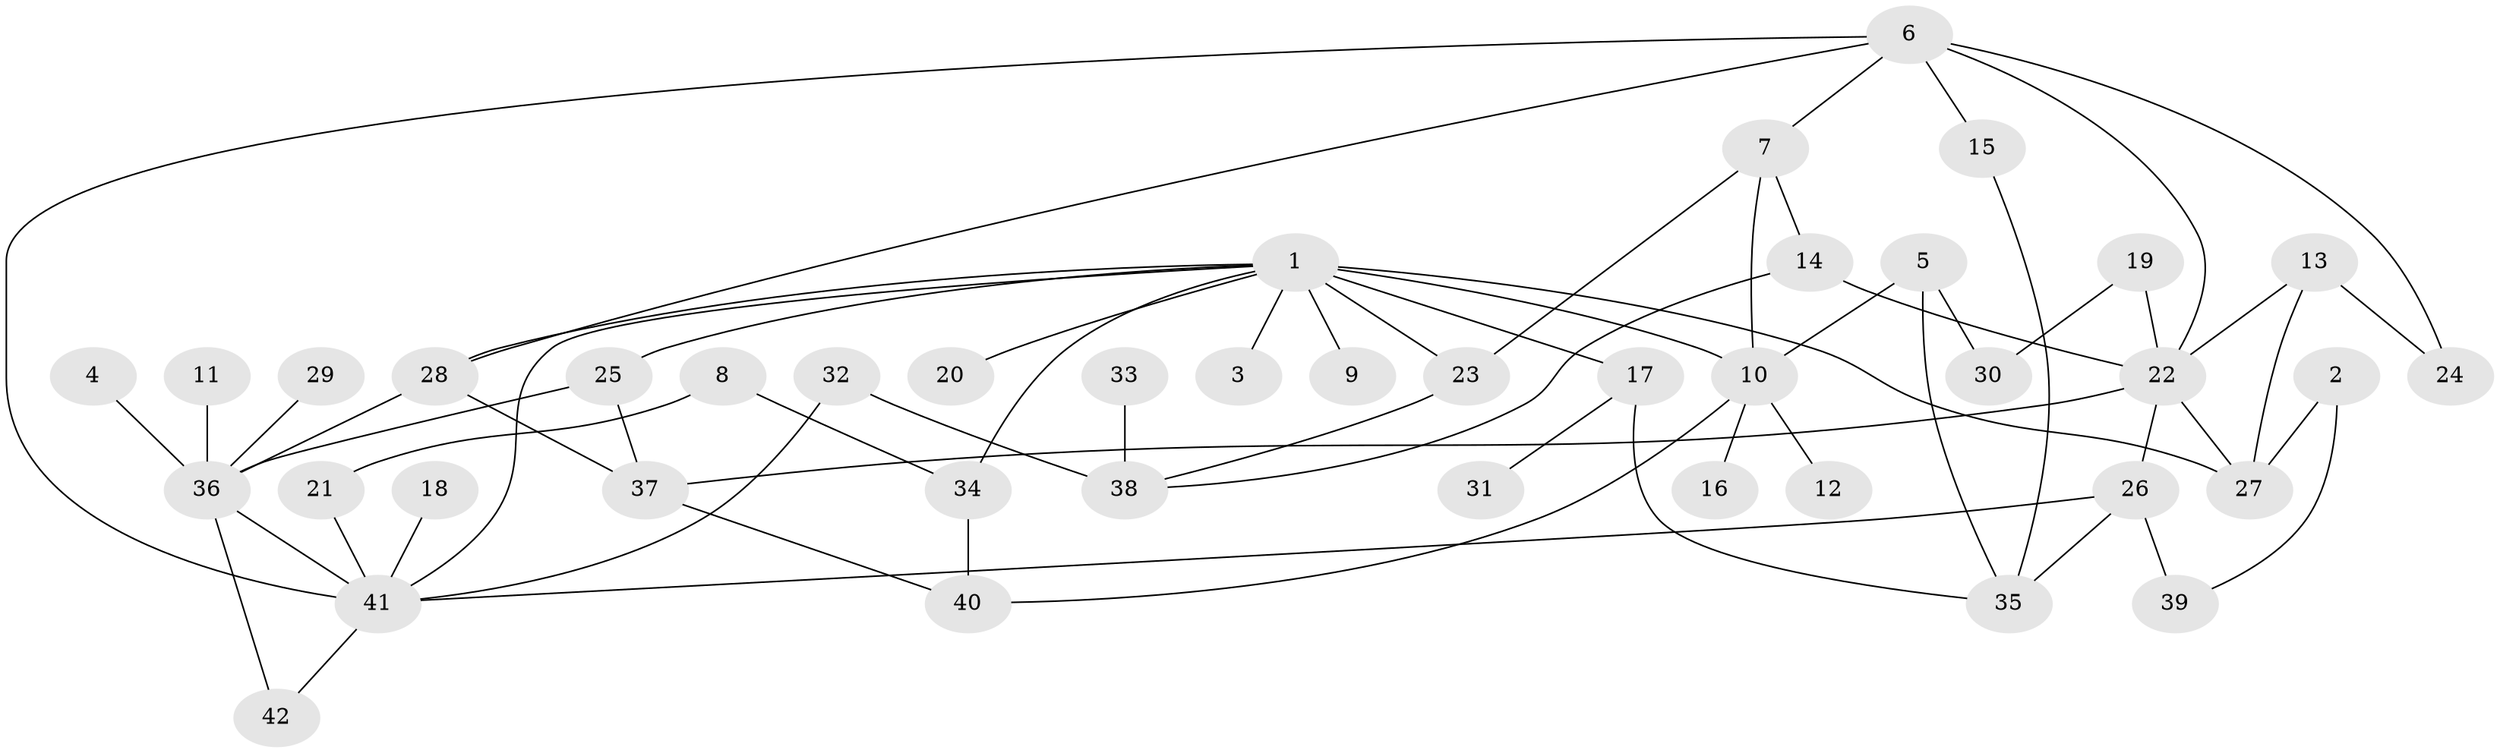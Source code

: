 // original degree distribution, {4: 0.14285714285714285, 6: 0.05952380952380952, 2: 0.2976190476190476, 3: 0.17857142857142858, 7: 0.011904761904761904, 1: 0.27380952380952384, 5: 0.03571428571428571}
// Generated by graph-tools (version 1.1) at 2025/25/03/09/25 03:25:27]
// undirected, 42 vertices, 64 edges
graph export_dot {
graph [start="1"]
  node [color=gray90,style=filled];
  1;
  2;
  3;
  4;
  5;
  6;
  7;
  8;
  9;
  10;
  11;
  12;
  13;
  14;
  15;
  16;
  17;
  18;
  19;
  20;
  21;
  22;
  23;
  24;
  25;
  26;
  27;
  28;
  29;
  30;
  31;
  32;
  33;
  34;
  35;
  36;
  37;
  38;
  39;
  40;
  41;
  42;
  1 -- 3 [weight=1.0];
  1 -- 9 [weight=1.0];
  1 -- 10 [weight=2.0];
  1 -- 17 [weight=1.0];
  1 -- 20 [weight=1.0];
  1 -- 23 [weight=1.0];
  1 -- 25 [weight=1.0];
  1 -- 27 [weight=1.0];
  1 -- 28 [weight=1.0];
  1 -- 34 [weight=1.0];
  1 -- 41 [weight=1.0];
  2 -- 27 [weight=1.0];
  2 -- 39 [weight=1.0];
  4 -- 36 [weight=1.0];
  5 -- 10 [weight=1.0];
  5 -- 30 [weight=1.0];
  5 -- 35 [weight=1.0];
  6 -- 7 [weight=1.0];
  6 -- 15 [weight=1.0];
  6 -- 22 [weight=1.0];
  6 -- 24 [weight=1.0];
  6 -- 28 [weight=1.0];
  6 -- 41 [weight=1.0];
  7 -- 10 [weight=1.0];
  7 -- 14 [weight=1.0];
  7 -- 23 [weight=1.0];
  8 -- 21 [weight=1.0];
  8 -- 34 [weight=1.0];
  10 -- 12 [weight=1.0];
  10 -- 16 [weight=1.0];
  10 -- 40 [weight=1.0];
  11 -- 36 [weight=1.0];
  13 -- 22 [weight=1.0];
  13 -- 24 [weight=1.0];
  13 -- 27 [weight=1.0];
  14 -- 22 [weight=1.0];
  14 -- 38 [weight=1.0];
  15 -- 35 [weight=1.0];
  17 -- 31 [weight=1.0];
  17 -- 35 [weight=1.0];
  18 -- 41 [weight=1.0];
  19 -- 22 [weight=1.0];
  19 -- 30 [weight=1.0];
  21 -- 41 [weight=1.0];
  22 -- 26 [weight=1.0];
  22 -- 27 [weight=1.0];
  22 -- 37 [weight=1.0];
  23 -- 38 [weight=1.0];
  25 -- 36 [weight=1.0];
  25 -- 37 [weight=1.0];
  26 -- 35 [weight=1.0];
  26 -- 39 [weight=1.0];
  26 -- 41 [weight=1.0];
  28 -- 36 [weight=1.0];
  28 -- 37 [weight=1.0];
  29 -- 36 [weight=1.0];
  32 -- 38 [weight=1.0];
  32 -- 41 [weight=1.0];
  33 -- 38 [weight=2.0];
  34 -- 40 [weight=1.0];
  36 -- 41 [weight=1.0];
  36 -- 42 [weight=1.0];
  37 -- 40 [weight=1.0];
  41 -- 42 [weight=1.0];
}
